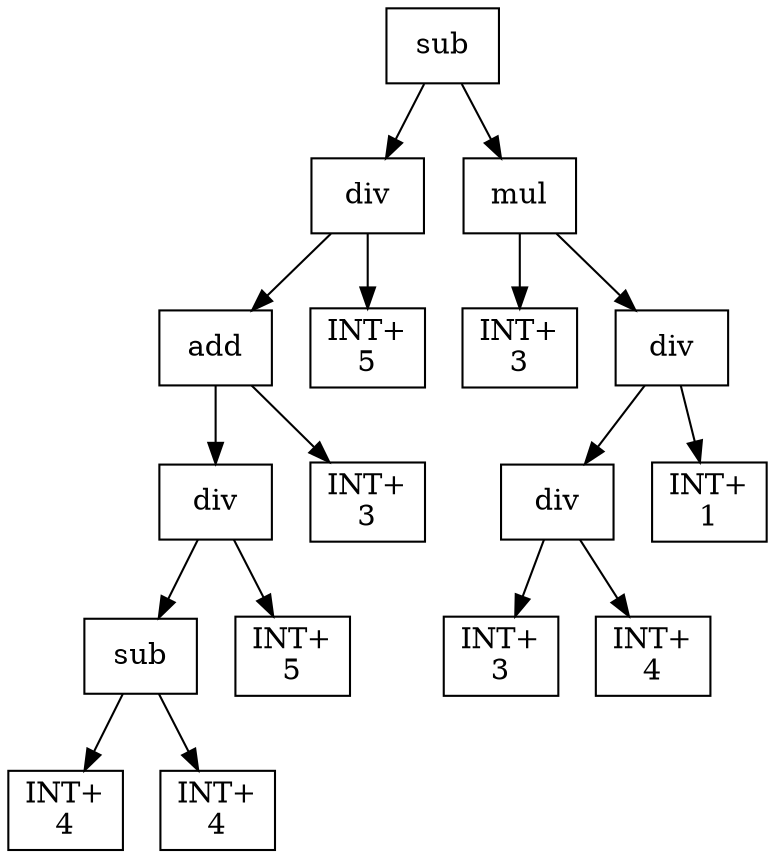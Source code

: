 digraph expr {
  node [shape=box];
  n1 [label="sub"];
  n2 [label="div"];
  n3 [label="add"];
  n4 [label="div"];
  n5 [label="sub"];
  n6 [label="INT+\n4"];
  n7 [label="INT+\n4"];
  n5 -> n6;
  n5 -> n7;
  n8 [label="INT+\n5"];
  n4 -> n5;
  n4 -> n8;
  n9 [label="INT+\n3"];
  n3 -> n4;
  n3 -> n9;
  n10 [label="INT+\n5"];
  n2 -> n3;
  n2 -> n10;
  n11 [label="mul"];
  n12 [label="INT+\n3"];
  n13 [label="div"];
  n14 [label="div"];
  n15 [label="INT+\n3"];
  n16 [label="INT+\n4"];
  n14 -> n15;
  n14 -> n16;
  n17 [label="INT+\n1"];
  n13 -> n14;
  n13 -> n17;
  n11 -> n12;
  n11 -> n13;
  n1 -> n2;
  n1 -> n11;
}